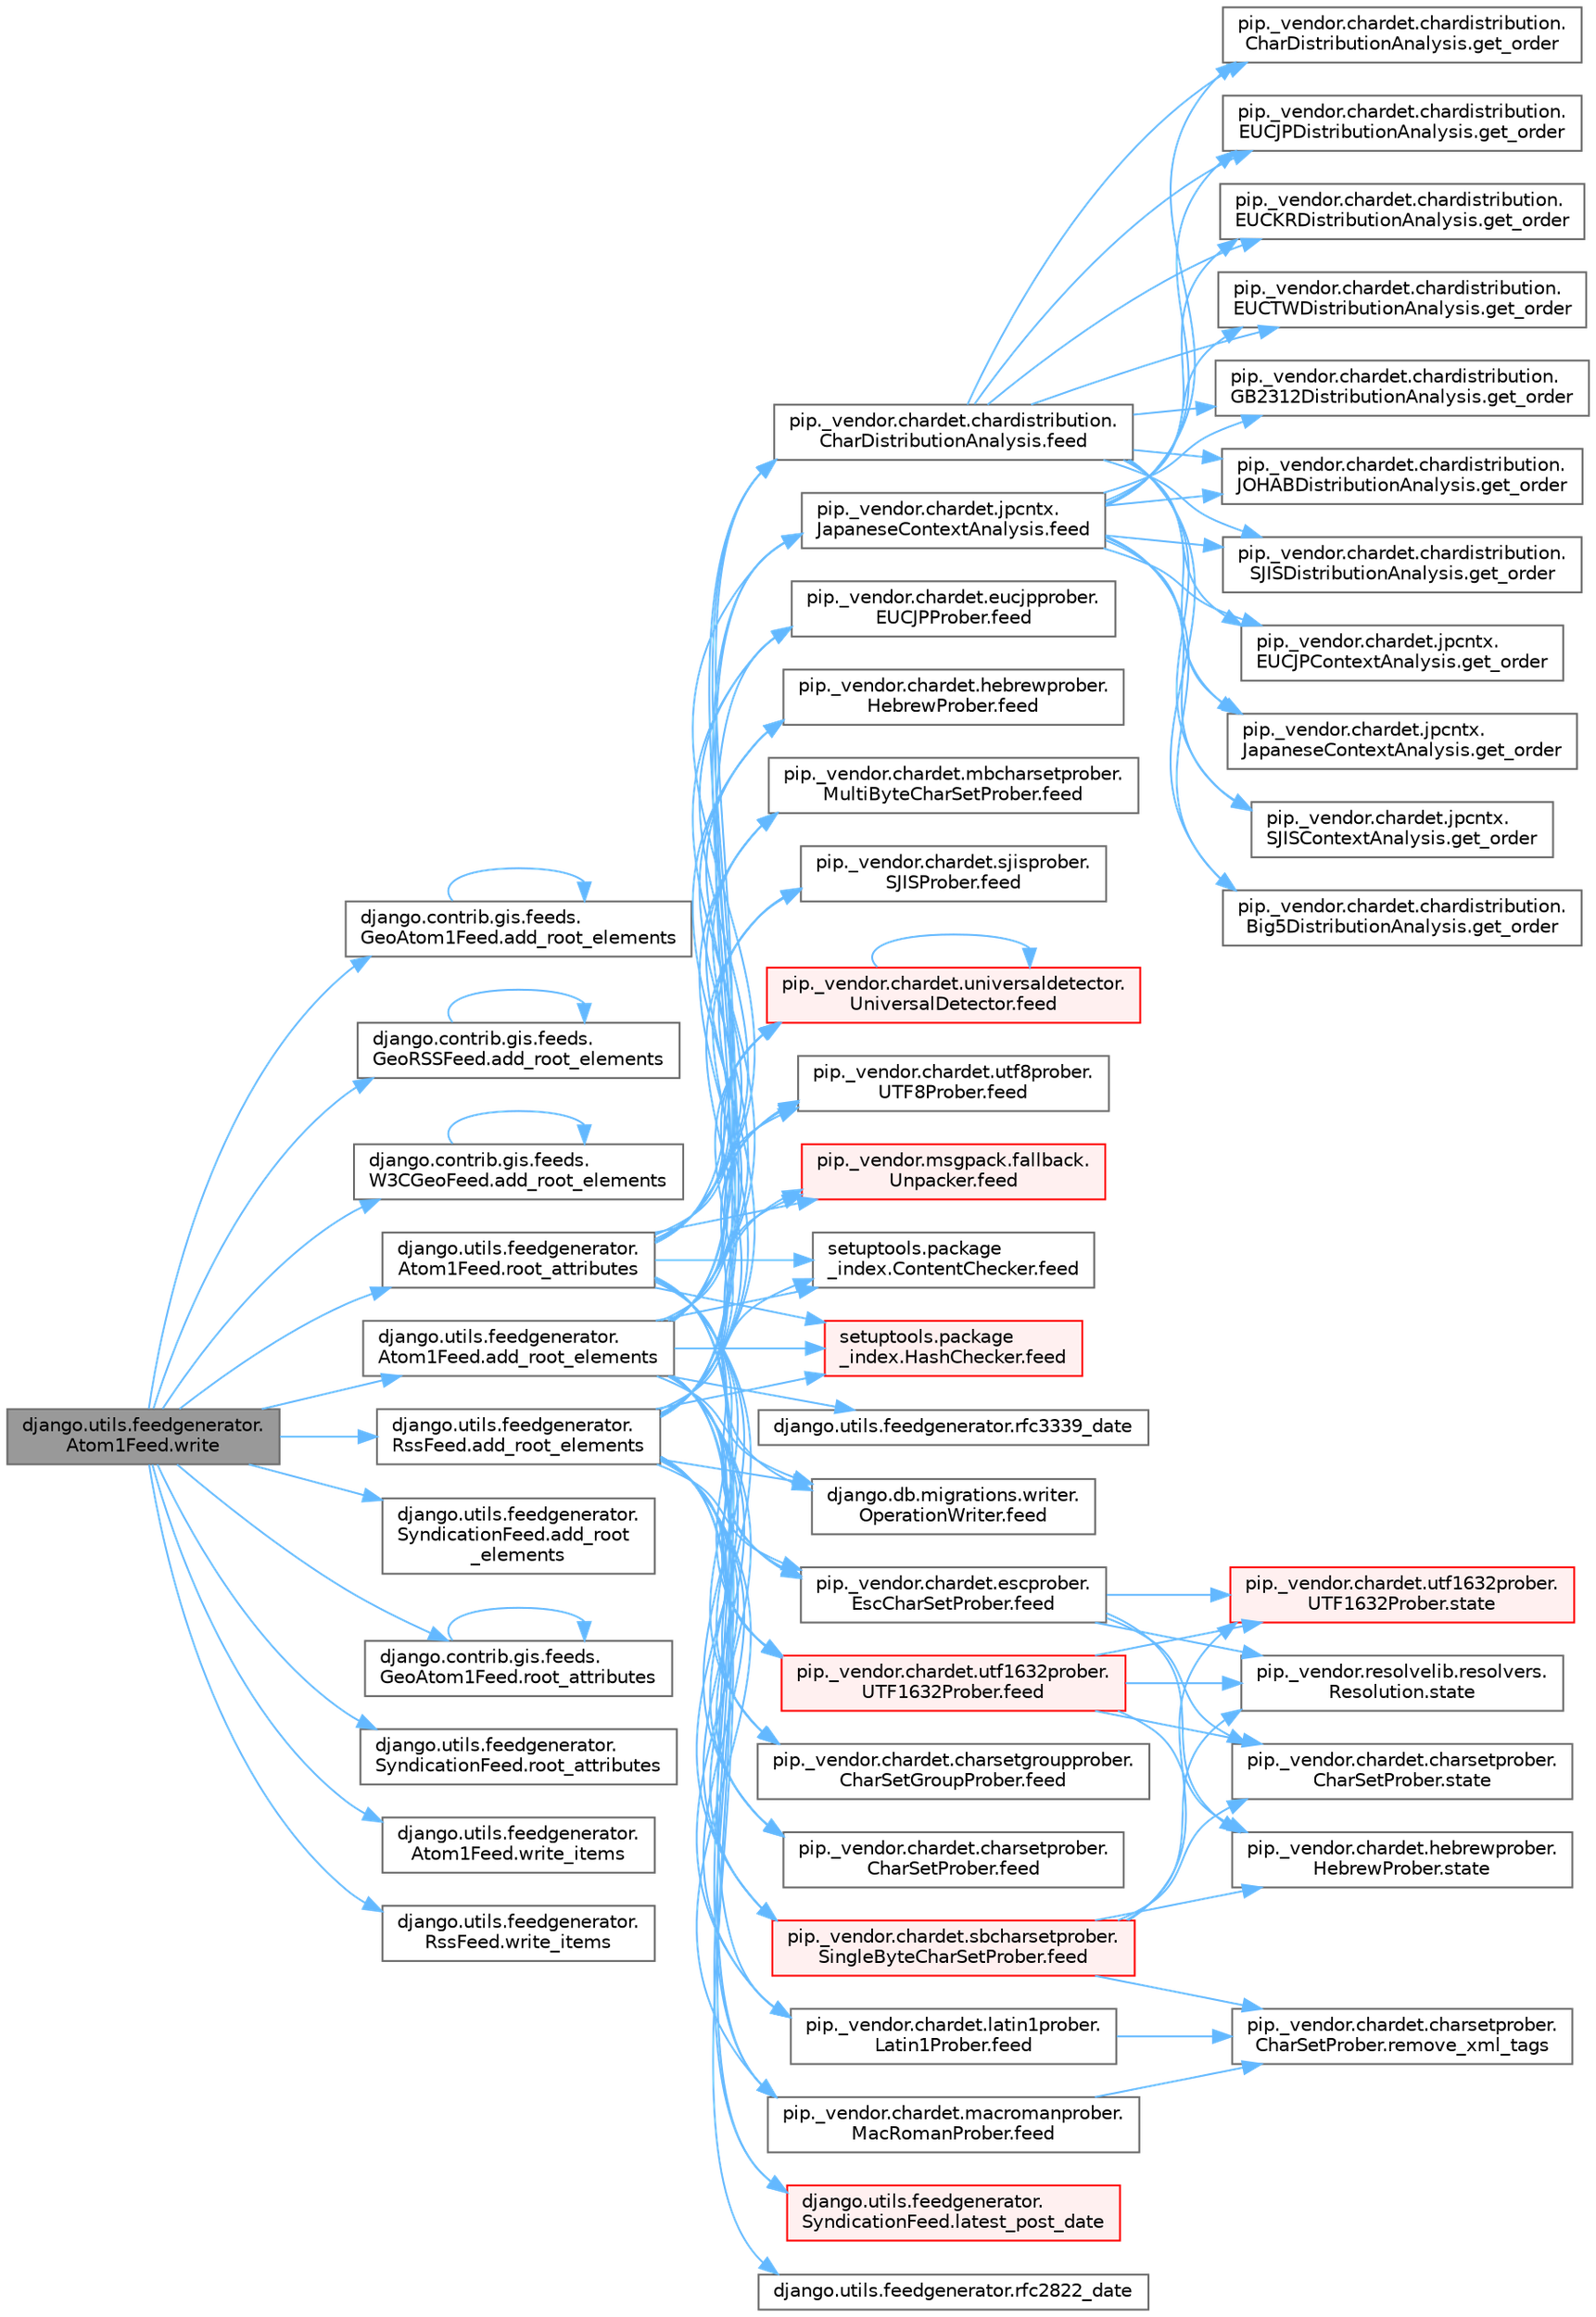 digraph "django.utils.feedgenerator.Atom1Feed.write"
{
 // LATEX_PDF_SIZE
  bgcolor="transparent";
  edge [fontname=Helvetica,fontsize=10,labelfontname=Helvetica,labelfontsize=10];
  node [fontname=Helvetica,fontsize=10,shape=box,height=0.2,width=0.4];
  rankdir="LR";
  Node1 [id="Node000001",label="django.utils.feedgenerator.\lAtom1Feed.write",height=0.2,width=0.4,color="gray40", fillcolor="grey60", style="filled", fontcolor="black",tooltip=" "];
  Node1 -> Node2 [id="edge1_Node000001_Node000002",color="steelblue1",style="solid",tooltip=" "];
  Node2 [id="Node000002",label="django.contrib.gis.feeds.\lGeoAtom1Feed.add_root_elements",height=0.2,width=0.4,color="grey40", fillcolor="white", style="filled",URL="$classdjango_1_1contrib_1_1gis_1_1feeds_1_1_geo_atom1_feed.html#ae0c5b7a228b8b8b04f046c8b505f7a71",tooltip=" "];
  Node2 -> Node2 [id="edge2_Node000002_Node000002",color="steelblue1",style="solid",tooltip=" "];
  Node1 -> Node3 [id="edge3_Node000001_Node000003",color="steelblue1",style="solid",tooltip=" "];
  Node3 [id="Node000003",label="django.contrib.gis.feeds.\lGeoRSSFeed.add_root_elements",height=0.2,width=0.4,color="grey40", fillcolor="white", style="filled",URL="$classdjango_1_1contrib_1_1gis_1_1feeds_1_1_geo_r_s_s_feed.html#a754dbb17a78d9c14b75c1bc312188d96",tooltip=" "];
  Node3 -> Node3 [id="edge4_Node000003_Node000003",color="steelblue1",style="solid",tooltip=" "];
  Node1 -> Node4 [id="edge5_Node000001_Node000004",color="steelblue1",style="solid",tooltip=" "];
  Node4 [id="Node000004",label="django.contrib.gis.feeds.\lW3CGeoFeed.add_root_elements",height=0.2,width=0.4,color="grey40", fillcolor="white", style="filled",URL="$classdjango_1_1contrib_1_1gis_1_1feeds_1_1_w3_c_geo_feed.html#ac68906632e2575652e5dccae0058c077",tooltip=" "];
  Node4 -> Node4 [id="edge6_Node000004_Node000004",color="steelblue1",style="solid",tooltip=" "];
  Node1 -> Node5 [id="edge7_Node000001_Node000005",color="steelblue1",style="solid",tooltip=" "];
  Node5 [id="Node000005",label="django.utils.feedgenerator.\lAtom1Feed.add_root_elements",height=0.2,width=0.4,color="grey40", fillcolor="white", style="filled",URL="$classdjango_1_1utils_1_1feedgenerator_1_1_atom1_feed.html#a3f861beae65b2c1d07d6192175be850e",tooltip=" "];
  Node5 -> Node6 [id="edge8_Node000005_Node000006",color="steelblue1",style="solid",tooltip=" "];
  Node6 [id="Node000006",label="django.db.migrations.writer.\lOperationWriter.feed",height=0.2,width=0.4,color="grey40", fillcolor="white", style="filled",URL="$classdjango_1_1db_1_1migrations_1_1writer_1_1_operation_writer.html#a69e7881f07ca1acb1d7444703198938b",tooltip=" "];
  Node5 -> Node7 [id="edge9_Node000005_Node000007",color="steelblue1",style="solid",tooltip=" "];
  Node7 [id="Node000007",label="pip._vendor.chardet.chardistribution.\lCharDistributionAnalysis.feed",height=0.2,width=0.4,color="grey40", fillcolor="white", style="filled",URL="$classpip_1_1__vendor_1_1chardet_1_1chardistribution_1_1_char_distribution_analysis.html#a23a7e11d83c6598247d1089680bfa47e",tooltip=" "];
  Node7 -> Node8 [id="edge10_Node000007_Node000008",color="steelblue1",style="solid",tooltip=" "];
  Node8 [id="Node000008",label="pip._vendor.chardet.chardistribution.\lBig5DistributionAnalysis.get_order",height=0.2,width=0.4,color="grey40", fillcolor="white", style="filled",URL="$classpip_1_1__vendor_1_1chardet_1_1chardistribution_1_1_big5_distribution_analysis.html#a3df57bb4cc01089eb9b0a30333b5989f",tooltip=" "];
  Node7 -> Node9 [id="edge11_Node000007_Node000009",color="steelblue1",style="solid",tooltip=" "];
  Node9 [id="Node000009",label="pip._vendor.chardet.chardistribution.\lCharDistributionAnalysis.get_order",height=0.2,width=0.4,color="grey40", fillcolor="white", style="filled",URL="$classpip_1_1__vendor_1_1chardet_1_1chardistribution_1_1_char_distribution_analysis.html#ada5a9e31eb7899c6e436f89cacddd0ab",tooltip=" "];
  Node7 -> Node10 [id="edge12_Node000007_Node000010",color="steelblue1",style="solid",tooltip=" "];
  Node10 [id="Node000010",label="pip._vendor.chardet.chardistribution.\lEUCJPDistributionAnalysis.get_order",height=0.2,width=0.4,color="grey40", fillcolor="white", style="filled",URL="$classpip_1_1__vendor_1_1chardet_1_1chardistribution_1_1_e_u_c_j_p_distribution_analysis.html#a173367ee1b36c050fc6fba1302b8c227",tooltip=" "];
  Node7 -> Node11 [id="edge13_Node000007_Node000011",color="steelblue1",style="solid",tooltip=" "];
  Node11 [id="Node000011",label="pip._vendor.chardet.chardistribution.\lEUCKRDistributionAnalysis.get_order",height=0.2,width=0.4,color="grey40", fillcolor="white", style="filled",URL="$classpip_1_1__vendor_1_1chardet_1_1chardistribution_1_1_e_u_c_k_r_distribution_analysis.html#a2d2e2d2864b24cb0c4ee541b03435bae",tooltip=" "];
  Node7 -> Node12 [id="edge14_Node000007_Node000012",color="steelblue1",style="solid",tooltip=" "];
  Node12 [id="Node000012",label="pip._vendor.chardet.chardistribution.\lEUCTWDistributionAnalysis.get_order",height=0.2,width=0.4,color="grey40", fillcolor="white", style="filled",URL="$classpip_1_1__vendor_1_1chardet_1_1chardistribution_1_1_e_u_c_t_w_distribution_analysis.html#a5297dbf3aa99dcbbdfbd8a93543802cf",tooltip=" "];
  Node7 -> Node13 [id="edge15_Node000007_Node000013",color="steelblue1",style="solid",tooltip=" "];
  Node13 [id="Node000013",label="pip._vendor.chardet.chardistribution.\lGB2312DistributionAnalysis.get_order",height=0.2,width=0.4,color="grey40", fillcolor="white", style="filled",URL="$classpip_1_1__vendor_1_1chardet_1_1chardistribution_1_1_g_b2312_distribution_analysis.html#a01adf7ffd1f75717eac410ea6098c292",tooltip=" "];
  Node7 -> Node14 [id="edge16_Node000007_Node000014",color="steelblue1",style="solid",tooltip=" "];
  Node14 [id="Node000014",label="pip._vendor.chardet.chardistribution.\lJOHABDistributionAnalysis.get_order",height=0.2,width=0.4,color="grey40", fillcolor="white", style="filled",URL="$classpip_1_1__vendor_1_1chardet_1_1chardistribution_1_1_j_o_h_a_b_distribution_analysis.html#a900ea423500b7ba612545df5923b8c26",tooltip=" "];
  Node7 -> Node15 [id="edge17_Node000007_Node000015",color="steelblue1",style="solid",tooltip=" "];
  Node15 [id="Node000015",label="pip._vendor.chardet.chardistribution.\lSJISDistributionAnalysis.get_order",height=0.2,width=0.4,color="grey40", fillcolor="white", style="filled",URL="$classpip_1_1__vendor_1_1chardet_1_1chardistribution_1_1_s_j_i_s_distribution_analysis.html#ac6873fb1a918f6aa4682ccc918e21356",tooltip=" "];
  Node7 -> Node16 [id="edge18_Node000007_Node000016",color="steelblue1",style="solid",tooltip=" "];
  Node16 [id="Node000016",label="pip._vendor.chardet.jpcntx.\lEUCJPContextAnalysis.get_order",height=0.2,width=0.4,color="grey40", fillcolor="white", style="filled",URL="$classpip_1_1__vendor_1_1chardet_1_1jpcntx_1_1_e_u_c_j_p_context_analysis.html#abf5fa069724d6fe97280dfb0e2b02222",tooltip=" "];
  Node7 -> Node17 [id="edge19_Node000007_Node000017",color="steelblue1",style="solid",tooltip=" "];
  Node17 [id="Node000017",label="pip._vendor.chardet.jpcntx.\lJapaneseContextAnalysis.get_order",height=0.2,width=0.4,color="grey40", fillcolor="white", style="filled",URL="$classpip_1_1__vendor_1_1chardet_1_1jpcntx_1_1_japanese_context_analysis.html#a124d6884c444cacd36ddd5777c7449bb",tooltip=" "];
  Node7 -> Node18 [id="edge20_Node000007_Node000018",color="steelblue1",style="solid",tooltip=" "];
  Node18 [id="Node000018",label="pip._vendor.chardet.jpcntx.\lSJISContextAnalysis.get_order",height=0.2,width=0.4,color="grey40", fillcolor="white", style="filled",URL="$classpip_1_1__vendor_1_1chardet_1_1jpcntx_1_1_s_j_i_s_context_analysis.html#a3ae7b3d9d9eff4fbc0004bb6bf15abd8",tooltip=" "];
  Node5 -> Node19 [id="edge21_Node000005_Node000019",color="steelblue1",style="solid",tooltip=" "];
  Node19 [id="Node000019",label="pip._vendor.chardet.charsetgroupprober.\lCharSetGroupProber.feed",height=0.2,width=0.4,color="grey40", fillcolor="white", style="filled",URL="$classpip_1_1__vendor_1_1chardet_1_1charsetgroupprober_1_1_char_set_group_prober.html#a2146cd2cd3a62d191db8b4a9449997bc",tooltip=" "];
  Node5 -> Node20 [id="edge22_Node000005_Node000020",color="steelblue1",style="solid",tooltip=" "];
  Node20 [id="Node000020",label="pip._vendor.chardet.charsetprober.\lCharSetProber.feed",height=0.2,width=0.4,color="grey40", fillcolor="white", style="filled",URL="$classpip_1_1__vendor_1_1chardet_1_1charsetprober_1_1_char_set_prober.html#a6d1c194db4bb3d8076917b30ddb62516",tooltip=" "];
  Node5 -> Node21 [id="edge23_Node000005_Node000021",color="steelblue1",style="solid",tooltip=" "];
  Node21 [id="Node000021",label="pip._vendor.chardet.escprober.\lEscCharSetProber.feed",height=0.2,width=0.4,color="grey40", fillcolor="white", style="filled",URL="$classpip_1_1__vendor_1_1chardet_1_1escprober_1_1_esc_char_set_prober.html#ad4c988e1f9e0cfe2cae4ebdc50ebe61c",tooltip=" "];
  Node21 -> Node22 [id="edge24_Node000021_Node000022",color="steelblue1",style="solid",tooltip=" "];
  Node22 [id="Node000022",label="pip._vendor.chardet.charsetprober.\lCharSetProber.state",height=0.2,width=0.4,color="grey40", fillcolor="white", style="filled",URL="$classpip_1_1__vendor_1_1chardet_1_1charsetprober_1_1_char_set_prober.html#ab0e97f2771aef88b47338320d66bb95f",tooltip=" "];
  Node21 -> Node23 [id="edge25_Node000021_Node000023",color="steelblue1",style="solid",tooltip=" "];
  Node23 [id="Node000023",label="pip._vendor.chardet.hebrewprober.\lHebrewProber.state",height=0.2,width=0.4,color="grey40", fillcolor="white", style="filled",URL="$classpip_1_1__vendor_1_1chardet_1_1hebrewprober_1_1_hebrew_prober.html#a66c943e12f5c1ab3155594b786a42e25",tooltip=" "];
  Node21 -> Node24 [id="edge26_Node000021_Node000024",color="steelblue1",style="solid",tooltip=" "];
  Node24 [id="Node000024",label="pip._vendor.chardet.utf1632prober.\lUTF1632Prober.state",height=0.2,width=0.4,color="red", fillcolor="#FFF0F0", style="filled",URL="$classpip_1_1__vendor_1_1chardet_1_1utf1632prober_1_1_u_t_f1632_prober.html#a33fbc3b38525fe5a4e994e25118a46db",tooltip=" "];
  Node21 -> Node27 [id="edge27_Node000021_Node000027",color="steelblue1",style="solid",tooltip=" "];
  Node27 [id="Node000027",label="pip._vendor.resolvelib.resolvers.\lResolution.state",height=0.2,width=0.4,color="grey40", fillcolor="white", style="filled",URL="$classpip_1_1__vendor_1_1resolvelib_1_1resolvers_1_1_resolution.html#a4c81a8a0653665d057aef893fd8065b0",tooltip=" "];
  Node5 -> Node45 [id="edge28_Node000005_Node000045",color="steelblue1",style="solid",tooltip=" "];
  Node45 [id="Node000045",label="pip._vendor.chardet.eucjpprober.\lEUCJPProber.feed",height=0.2,width=0.4,color="grey40", fillcolor="white", style="filled",URL="$classpip_1_1__vendor_1_1chardet_1_1eucjpprober_1_1_e_u_c_j_p_prober.html#a1f243e29c2b4eed02f1bab62154f8462",tooltip=" "];
  Node5 -> Node46 [id="edge29_Node000005_Node000046",color="steelblue1",style="solid",tooltip=" "];
  Node46 [id="Node000046",label="pip._vendor.chardet.hebrewprober.\lHebrewProber.feed",height=0.2,width=0.4,color="grey40", fillcolor="white", style="filled",URL="$classpip_1_1__vendor_1_1chardet_1_1hebrewprober_1_1_hebrew_prober.html#a6bd3ee5133571d55a358da7fe028db37",tooltip=" "];
  Node5 -> Node47 [id="edge30_Node000005_Node000047",color="steelblue1",style="solid",tooltip=" "];
  Node47 [id="Node000047",label="pip._vendor.chardet.jpcntx.\lJapaneseContextAnalysis.feed",height=0.2,width=0.4,color="grey40", fillcolor="white", style="filled",URL="$classpip_1_1__vendor_1_1chardet_1_1jpcntx_1_1_japanese_context_analysis.html#a8bef35bb41d57c1fa8e4119a444b7384",tooltip=" "];
  Node47 -> Node8 [id="edge31_Node000047_Node000008",color="steelblue1",style="solid",tooltip=" "];
  Node47 -> Node9 [id="edge32_Node000047_Node000009",color="steelblue1",style="solid",tooltip=" "];
  Node47 -> Node10 [id="edge33_Node000047_Node000010",color="steelblue1",style="solid",tooltip=" "];
  Node47 -> Node11 [id="edge34_Node000047_Node000011",color="steelblue1",style="solid",tooltip=" "];
  Node47 -> Node12 [id="edge35_Node000047_Node000012",color="steelblue1",style="solid",tooltip=" "];
  Node47 -> Node13 [id="edge36_Node000047_Node000013",color="steelblue1",style="solid",tooltip=" "];
  Node47 -> Node14 [id="edge37_Node000047_Node000014",color="steelblue1",style="solid",tooltip=" "];
  Node47 -> Node15 [id="edge38_Node000047_Node000015",color="steelblue1",style="solid",tooltip=" "];
  Node47 -> Node16 [id="edge39_Node000047_Node000016",color="steelblue1",style="solid",tooltip=" "];
  Node47 -> Node17 [id="edge40_Node000047_Node000017",color="steelblue1",style="solid",tooltip=" "];
  Node47 -> Node18 [id="edge41_Node000047_Node000018",color="steelblue1",style="solid",tooltip=" "];
  Node5 -> Node48 [id="edge42_Node000005_Node000048",color="steelblue1",style="solid",tooltip=" "];
  Node48 [id="Node000048",label="pip._vendor.chardet.latin1prober.\lLatin1Prober.feed",height=0.2,width=0.4,color="grey40", fillcolor="white", style="filled",URL="$classpip_1_1__vendor_1_1chardet_1_1latin1prober_1_1_latin1_prober.html#a09a28c20e01df83bb291e4de7d4169bf",tooltip=" "];
  Node48 -> Node49 [id="edge43_Node000048_Node000049",color="steelblue1",style="solid",tooltip=" "];
  Node49 [id="Node000049",label="pip._vendor.chardet.charsetprober.\lCharSetProber.remove_xml_tags",height=0.2,width=0.4,color="grey40", fillcolor="white", style="filled",URL="$classpip_1_1__vendor_1_1chardet_1_1charsetprober_1_1_char_set_prober.html#acc341953c3c416a1d382f831d8f6548c",tooltip=" "];
  Node5 -> Node50 [id="edge44_Node000005_Node000050",color="steelblue1",style="solid",tooltip=" "];
  Node50 [id="Node000050",label="pip._vendor.chardet.macromanprober.\lMacRomanProber.feed",height=0.2,width=0.4,color="grey40", fillcolor="white", style="filled",URL="$classpip_1_1__vendor_1_1chardet_1_1macromanprober_1_1_mac_roman_prober.html#a4e5dddcb1652aa8f0f3999cc85e98dc4",tooltip=" "];
  Node50 -> Node49 [id="edge45_Node000050_Node000049",color="steelblue1",style="solid",tooltip=" "];
  Node5 -> Node51 [id="edge46_Node000005_Node000051",color="steelblue1",style="solid",tooltip=" "];
  Node51 [id="Node000051",label="pip._vendor.chardet.mbcharsetprober.\lMultiByteCharSetProber.feed",height=0.2,width=0.4,color="grey40", fillcolor="white", style="filled",URL="$classpip_1_1__vendor_1_1chardet_1_1mbcharsetprober_1_1_multi_byte_char_set_prober.html#a847f2daa85e7f2e1571e22ffd6e690a7",tooltip=" "];
  Node5 -> Node52 [id="edge47_Node000005_Node000052",color="steelblue1",style="solid",tooltip=" "];
  Node52 [id="Node000052",label="pip._vendor.chardet.sbcharsetprober.\lSingleByteCharSetProber.feed",height=0.2,width=0.4,color="red", fillcolor="#FFF0F0", style="filled",URL="$classpip_1_1__vendor_1_1chardet_1_1sbcharsetprober_1_1_single_byte_char_set_prober.html#ab6d2e8e37d450e7ce0dda8dadfec2b57",tooltip=" "];
  Node52 -> Node49 [id="edge48_Node000052_Node000049",color="steelblue1",style="solid",tooltip=" "];
  Node52 -> Node22 [id="edge49_Node000052_Node000022",color="steelblue1",style="solid",tooltip=" "];
  Node52 -> Node23 [id="edge50_Node000052_Node000023",color="steelblue1",style="solid",tooltip=" "];
  Node52 -> Node24 [id="edge51_Node000052_Node000024",color="steelblue1",style="solid",tooltip=" "];
  Node52 -> Node27 [id="edge52_Node000052_Node000027",color="steelblue1",style="solid",tooltip=" "];
  Node5 -> Node54 [id="edge53_Node000005_Node000054",color="steelblue1",style="solid",tooltip=" "];
  Node54 [id="Node000054",label="pip._vendor.chardet.sjisprober.\lSJISProber.feed",height=0.2,width=0.4,color="grey40", fillcolor="white", style="filled",URL="$classpip_1_1__vendor_1_1chardet_1_1sjisprober_1_1_s_j_i_s_prober.html#aa1ceb1d0ddf21accb673d5139b40470d",tooltip=" "];
  Node5 -> Node55 [id="edge54_Node000005_Node000055",color="steelblue1",style="solid",tooltip=" "];
  Node55 [id="Node000055",label="pip._vendor.chardet.universaldetector.\lUniversalDetector.feed",height=0.2,width=0.4,color="red", fillcolor="#FFF0F0", style="filled",URL="$classpip_1_1__vendor_1_1chardet_1_1universaldetector_1_1_universal_detector.html#a296f6150ff0824215e3890ad38d3175d",tooltip=" "];
  Node55 -> Node55 [id="edge55_Node000055_Node000055",color="steelblue1",style="solid",tooltip=" "];
  Node5 -> Node4036 [id="edge56_Node000005_Node004036",color="steelblue1",style="solid",tooltip=" "];
  Node4036 [id="Node004036",label="pip._vendor.chardet.utf1632prober.\lUTF1632Prober.feed",height=0.2,width=0.4,color="red", fillcolor="#FFF0F0", style="filled",URL="$classpip_1_1__vendor_1_1chardet_1_1utf1632prober_1_1_u_t_f1632_prober.html#a16a8bea3b9608f94237b49f2f0cd4b74",tooltip=" "];
  Node4036 -> Node22 [id="edge57_Node004036_Node000022",color="steelblue1",style="solid",tooltip=" "];
  Node4036 -> Node23 [id="edge58_Node004036_Node000023",color="steelblue1",style="solid",tooltip=" "];
  Node4036 -> Node24 [id="edge59_Node004036_Node000024",color="steelblue1",style="solid",tooltip=" "];
  Node4036 -> Node27 [id="edge60_Node004036_Node000027",color="steelblue1",style="solid",tooltip=" "];
  Node5 -> Node4039 [id="edge61_Node000005_Node004039",color="steelblue1",style="solid",tooltip=" "];
  Node4039 [id="Node004039",label="pip._vendor.chardet.utf8prober.\lUTF8Prober.feed",height=0.2,width=0.4,color="grey40", fillcolor="white", style="filled",URL="$classpip_1_1__vendor_1_1chardet_1_1utf8prober_1_1_u_t_f8_prober.html#acfa713f46851ba29460a3388125326fc",tooltip=" "];
  Node5 -> Node4040 [id="edge62_Node000005_Node004040",color="steelblue1",style="solid",tooltip=" "];
  Node4040 [id="Node004040",label="pip._vendor.msgpack.fallback.\lUnpacker.feed",height=0.2,width=0.4,color="red", fillcolor="#FFF0F0", style="filled",URL="$classpip_1_1__vendor_1_1msgpack_1_1fallback_1_1_unpacker.html#aa75d3a66598466608078d38b18f8e55c",tooltip=" "];
  Node5 -> Node4042 [id="edge63_Node000005_Node004042",color="steelblue1",style="solid",tooltip=" "];
  Node4042 [id="Node004042",label="setuptools.package\l_index.ContentChecker.feed",height=0.2,width=0.4,color="grey40", fillcolor="white", style="filled",URL="$classsetuptools_1_1package__index_1_1_content_checker.html#a2dcc1834fdacc90458342d6462f28785",tooltip=" "];
  Node5 -> Node4043 [id="edge64_Node000005_Node004043",color="steelblue1",style="solid",tooltip=" "];
  Node4043 [id="Node004043",label="setuptools.package\l_index.HashChecker.feed",height=0.2,width=0.4,color="red", fillcolor="#FFF0F0", style="filled",URL="$classsetuptools_1_1package__index_1_1_hash_checker.html#a3ec99380a94d03eec3c5f5dae02233be",tooltip=" "];
  Node5 -> Node4045 [id="edge65_Node000005_Node004045",color="steelblue1",style="solid",tooltip=" "];
  Node4045 [id="Node004045",label="django.utils.feedgenerator.\lSyndicationFeed.latest_post_date",height=0.2,width=0.4,color="red", fillcolor="#FFF0F0", style="filled",URL="$classdjango_1_1utils_1_1feedgenerator_1_1_syndication_feed.html#a3eb6575cebddb88a00b6bd379c257e22",tooltip=" "];
  Node5 -> Node4524 [id="edge66_Node000005_Node004524",color="steelblue1",style="solid",tooltip=" "];
  Node4524 [id="Node004524",label="django.utils.feedgenerator.rfc3339_date",height=0.2,width=0.4,color="grey40", fillcolor="white", style="filled",URL="$namespacedjango_1_1utils_1_1feedgenerator.html#a7a1a869c163fa0c62b8d3f303b4ecabd",tooltip=" "];
  Node1 -> Node4035 [id="edge67_Node000001_Node004035",color="steelblue1",style="solid",tooltip=" "];
  Node4035 [id="Node004035",label="django.utils.feedgenerator.\lRssFeed.add_root_elements",height=0.2,width=0.4,color="grey40", fillcolor="white", style="filled",URL="$classdjango_1_1utils_1_1feedgenerator_1_1_rss_feed.html#afe28a1e8efc5fc065f74b4277a43663e",tooltip=" "];
  Node4035 -> Node6 [id="edge68_Node004035_Node000006",color="steelblue1",style="solid",tooltip=" "];
  Node4035 -> Node7 [id="edge69_Node004035_Node000007",color="steelblue1",style="solid",tooltip=" "];
  Node4035 -> Node19 [id="edge70_Node004035_Node000019",color="steelblue1",style="solid",tooltip=" "];
  Node4035 -> Node20 [id="edge71_Node004035_Node000020",color="steelblue1",style="solid",tooltip=" "];
  Node4035 -> Node21 [id="edge72_Node004035_Node000021",color="steelblue1",style="solid",tooltip=" "];
  Node4035 -> Node45 [id="edge73_Node004035_Node000045",color="steelblue1",style="solid",tooltip=" "];
  Node4035 -> Node46 [id="edge74_Node004035_Node000046",color="steelblue1",style="solid",tooltip=" "];
  Node4035 -> Node47 [id="edge75_Node004035_Node000047",color="steelblue1",style="solid",tooltip=" "];
  Node4035 -> Node48 [id="edge76_Node004035_Node000048",color="steelblue1",style="solid",tooltip=" "];
  Node4035 -> Node50 [id="edge77_Node004035_Node000050",color="steelblue1",style="solid",tooltip=" "];
  Node4035 -> Node51 [id="edge78_Node004035_Node000051",color="steelblue1",style="solid",tooltip=" "];
  Node4035 -> Node52 [id="edge79_Node004035_Node000052",color="steelblue1",style="solid",tooltip=" "];
  Node4035 -> Node54 [id="edge80_Node004035_Node000054",color="steelblue1",style="solid",tooltip=" "];
  Node4035 -> Node55 [id="edge81_Node004035_Node000055",color="steelblue1",style="solid",tooltip=" "];
  Node4035 -> Node4036 [id="edge82_Node004035_Node004036",color="steelblue1",style="solid",tooltip=" "];
  Node4035 -> Node4039 [id="edge83_Node004035_Node004039",color="steelblue1",style="solid",tooltip=" "];
  Node4035 -> Node4040 [id="edge84_Node004035_Node004040",color="steelblue1",style="solid",tooltip=" "];
  Node4035 -> Node4042 [id="edge85_Node004035_Node004042",color="steelblue1",style="solid",tooltip=" "];
  Node4035 -> Node4043 [id="edge86_Node004035_Node004043",color="steelblue1",style="solid",tooltip=" "];
  Node4035 -> Node4045 [id="edge87_Node004035_Node004045",color="steelblue1",style="solid",tooltip=" "];
  Node4035 -> Node4046 [id="edge88_Node004035_Node004046",color="steelblue1",style="solid",tooltip=" "];
  Node4046 [id="Node004046",label="django.utils.feedgenerator.rfc2822_date",height=0.2,width=0.4,color="grey40", fillcolor="white", style="filled",URL="$namespacedjango_1_1utils_1_1feedgenerator.html#a9424ee58dd9380f4e5ad7635b2daaa8e",tooltip=" "];
  Node1 -> Node4047 [id="edge89_Node000001_Node004047",color="steelblue1",style="solid",tooltip=" "];
  Node4047 [id="Node004047",label="django.utils.feedgenerator.\lSyndicationFeed.add_root\l_elements",height=0.2,width=0.4,color="grey40", fillcolor="white", style="filled",URL="$classdjango_1_1utils_1_1feedgenerator_1_1_syndication_feed.html#aac36c2e44c6e9bc338f4a4ac426fd18c",tooltip=" "];
  Node1 -> Node4049 [id="edge90_Node000001_Node004049",color="steelblue1",style="solid",tooltip=" "];
  Node4049 [id="Node004049",label="django.contrib.gis.feeds.\lGeoAtom1Feed.root_attributes",height=0.2,width=0.4,color="grey40", fillcolor="white", style="filled",URL="$classdjango_1_1contrib_1_1gis_1_1feeds_1_1_geo_atom1_feed.html#aa1ed8fa937780e6c0c63bb42c1e42ff1",tooltip=" "];
  Node4049 -> Node4049 [id="edge91_Node004049_Node004049",color="steelblue1",style="solid",tooltip=" "];
  Node1 -> Node4050 [id="edge92_Node000001_Node004050",color="steelblue1",style="solid",tooltip=" "];
  Node4050 [id="Node004050",label="django.utils.feedgenerator.\lAtom1Feed.root_attributes",height=0.2,width=0.4,color="grey40", fillcolor="white", style="filled",URL="$classdjango_1_1utils_1_1feedgenerator_1_1_atom1_feed.html#a8ea06279a106db871795893125306409",tooltip=" "];
  Node4050 -> Node6 [id="edge93_Node004050_Node000006",color="steelblue1",style="solid",tooltip=" "];
  Node4050 -> Node7 [id="edge94_Node004050_Node000007",color="steelblue1",style="solid",tooltip=" "];
  Node4050 -> Node19 [id="edge95_Node004050_Node000019",color="steelblue1",style="solid",tooltip=" "];
  Node4050 -> Node20 [id="edge96_Node004050_Node000020",color="steelblue1",style="solid",tooltip=" "];
  Node4050 -> Node21 [id="edge97_Node004050_Node000021",color="steelblue1",style="solid",tooltip=" "];
  Node4050 -> Node45 [id="edge98_Node004050_Node000045",color="steelblue1",style="solid",tooltip=" "];
  Node4050 -> Node46 [id="edge99_Node004050_Node000046",color="steelblue1",style="solid",tooltip=" "];
  Node4050 -> Node47 [id="edge100_Node004050_Node000047",color="steelblue1",style="solid",tooltip=" "];
  Node4050 -> Node48 [id="edge101_Node004050_Node000048",color="steelblue1",style="solid",tooltip=" "];
  Node4050 -> Node50 [id="edge102_Node004050_Node000050",color="steelblue1",style="solid",tooltip=" "];
  Node4050 -> Node51 [id="edge103_Node004050_Node000051",color="steelblue1",style="solid",tooltip=" "];
  Node4050 -> Node52 [id="edge104_Node004050_Node000052",color="steelblue1",style="solid",tooltip=" "];
  Node4050 -> Node54 [id="edge105_Node004050_Node000054",color="steelblue1",style="solid",tooltip=" "];
  Node4050 -> Node55 [id="edge106_Node004050_Node000055",color="steelblue1",style="solid",tooltip=" "];
  Node4050 -> Node4036 [id="edge107_Node004050_Node004036",color="steelblue1",style="solid",tooltip=" "];
  Node4050 -> Node4039 [id="edge108_Node004050_Node004039",color="steelblue1",style="solid",tooltip=" "];
  Node4050 -> Node4040 [id="edge109_Node004050_Node004040",color="steelblue1",style="solid",tooltip=" "];
  Node4050 -> Node4042 [id="edge110_Node004050_Node004042",color="steelblue1",style="solid",tooltip=" "];
  Node4050 -> Node4043 [id="edge111_Node004050_Node004043",color="steelblue1",style="solid",tooltip=" "];
  Node1 -> Node4051 [id="edge112_Node000001_Node004051",color="steelblue1",style="solid",tooltip=" "];
  Node4051 [id="Node004051",label="django.utils.feedgenerator.\lSyndicationFeed.root_attributes",height=0.2,width=0.4,color="grey40", fillcolor="white", style="filled",URL="$classdjango_1_1utils_1_1feedgenerator_1_1_syndication_feed.html#a5d6acbb5768d743131d01a10f65ef54e",tooltip=" "];
  Node1 -> Node4055 [id="edge113_Node000001_Node004055",color="steelblue1",style="solid",tooltip=" "];
  Node4055 [id="Node004055",label="django.utils.feedgenerator.\lAtom1Feed.write_items",height=0.2,width=0.4,color="grey40", fillcolor="white", style="filled",URL="$classdjango_1_1utils_1_1feedgenerator_1_1_atom1_feed.html#a986e8e049dddffb70496bfbbfba571bc",tooltip=" "];
  Node1 -> Node4056 [id="edge114_Node000001_Node004056",color="steelblue1",style="solid",tooltip=" "];
  Node4056 [id="Node004056",label="django.utils.feedgenerator.\lRssFeed.write_items",height=0.2,width=0.4,color="grey40", fillcolor="white", style="filled",URL="$classdjango_1_1utils_1_1feedgenerator_1_1_rss_feed.html#a948cc946650620782c7bdd0729e46728",tooltip=" "];
}
